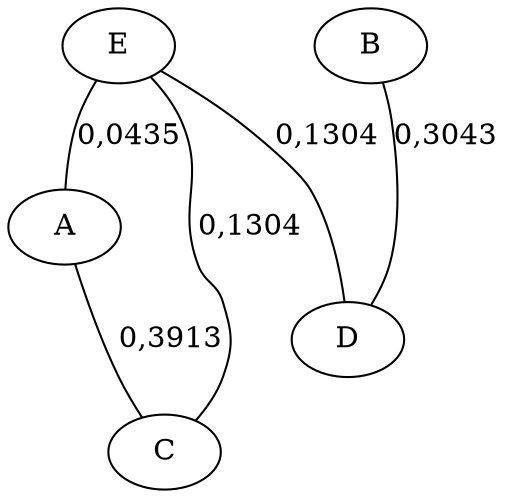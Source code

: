 strict graph G {
  1 [ label="A" ];
  2 [ label="B" ];
  3 [ label="C" ];
  4 [ label="D" ];
  5 [ label="E" ];
  1 -- 3 [ weight="0.3913" label="0,3913" ];
  2 -- 4 [ weight="0.3043" label="0,3043" ];
  5 -- 3 [ weight="0.1304" label="0,1304" ];
  5 -- 1 [ weight="0.0435" label="0,0435" ];
  5 -- 4 [ weight="0.1304" label="0,1304" ];
}
